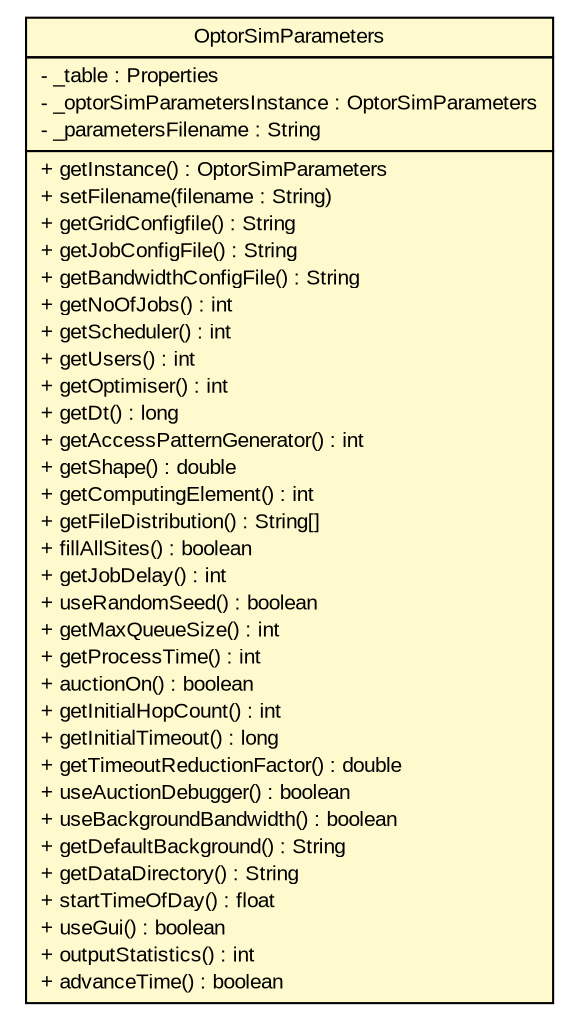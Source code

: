 #!/usr/local/bin/dot
#
# Class diagram 
# Generated by UMLGraph version R5_7_2-3-gee82a7 (http://www.umlgraph.org/)
#

digraph G {
	edge [fontname="arial",fontsize=10,labelfontname="arial",labelfontsize=10];
	node [fontname="arial",fontsize=10,shape=plaintext];
	nodesep=0.25;
	ranksep=0.5;
	// org.edg.data.replication.optorsim.infrastructure.OptorSimParameters
	c7264 [label=<<table title="org.edg.data.replication.optorsim.infrastructure.OptorSimParameters" border="0" cellborder="1" cellspacing="0" cellpadding="2" port="p" bgcolor="lemonChiffon" href="./OptorSimParameters.html">
		<tr><td><table border="0" cellspacing="0" cellpadding="1">
<tr><td align="center" balign="center"> OptorSimParameters </td></tr>
		</table></td></tr>
		<tr><td><table border="0" cellspacing="0" cellpadding="1">
<tr><td align="left" balign="left"> - _table : Properties </td></tr>
<tr><td align="left" balign="left"> - _optorSimParametersInstance : OptorSimParameters </td></tr>
<tr><td align="left" balign="left"> - _parametersFilename : String </td></tr>
		</table></td></tr>
		<tr><td><table border="0" cellspacing="0" cellpadding="1">
<tr><td align="left" balign="left"> + getInstance() : OptorSimParameters </td></tr>
<tr><td align="left" balign="left"> + setFilename(filename : String) </td></tr>
<tr><td align="left" balign="left"> + getGridConfigfile() : String </td></tr>
<tr><td align="left" balign="left"> + getJobConfigFile() : String </td></tr>
<tr><td align="left" balign="left"> + getBandwidthConfigFile() : String </td></tr>
<tr><td align="left" balign="left"> + getNoOfJobs() : int </td></tr>
<tr><td align="left" balign="left"> + getScheduler() : int </td></tr>
<tr><td align="left" balign="left"> + getUsers() : int </td></tr>
<tr><td align="left" balign="left"> + getOptimiser() : int </td></tr>
<tr><td align="left" balign="left"> + getDt() : long </td></tr>
<tr><td align="left" balign="left"> + getAccessPatternGenerator() : int </td></tr>
<tr><td align="left" balign="left"> + getShape() : double </td></tr>
<tr><td align="left" balign="left"> + getComputingElement() : int </td></tr>
<tr><td align="left" balign="left"> + getFileDistribution() : String[] </td></tr>
<tr><td align="left" balign="left"> + fillAllSites() : boolean </td></tr>
<tr><td align="left" balign="left"> + getJobDelay() : int </td></tr>
<tr><td align="left" balign="left"> + useRandomSeed() : boolean </td></tr>
<tr><td align="left" balign="left"> + getMaxQueueSize() : int </td></tr>
<tr><td align="left" balign="left"> + getProcessTime() : int </td></tr>
<tr><td align="left" balign="left"> + auctionOn() : boolean </td></tr>
<tr><td align="left" balign="left"> + getInitialHopCount() : int </td></tr>
<tr><td align="left" balign="left"> + getInitialTimeout() : long </td></tr>
<tr><td align="left" balign="left"> + getTimeoutReductionFactor() : double </td></tr>
<tr><td align="left" balign="left"> + useAuctionDebugger() : boolean </td></tr>
<tr><td align="left" balign="left"> + useBackgroundBandwidth() : boolean </td></tr>
<tr><td align="left" balign="left"> + getDefaultBackground() : String </td></tr>
<tr><td align="left" balign="left"> + getDataDirectory() : String </td></tr>
<tr><td align="left" balign="left"> + startTimeOfDay() : float </td></tr>
<tr><td align="left" balign="left"> + useGui() : boolean </td></tr>
<tr><td align="left" balign="left"> + outputStatistics() : int </td></tr>
<tr><td align="left" balign="left"> + advanceTime() : boolean </td></tr>
		</table></td></tr>
		</table>>, URL="./OptorSimParameters.html", fontname="arial", fontcolor="black", fontsize=10.0];
}

